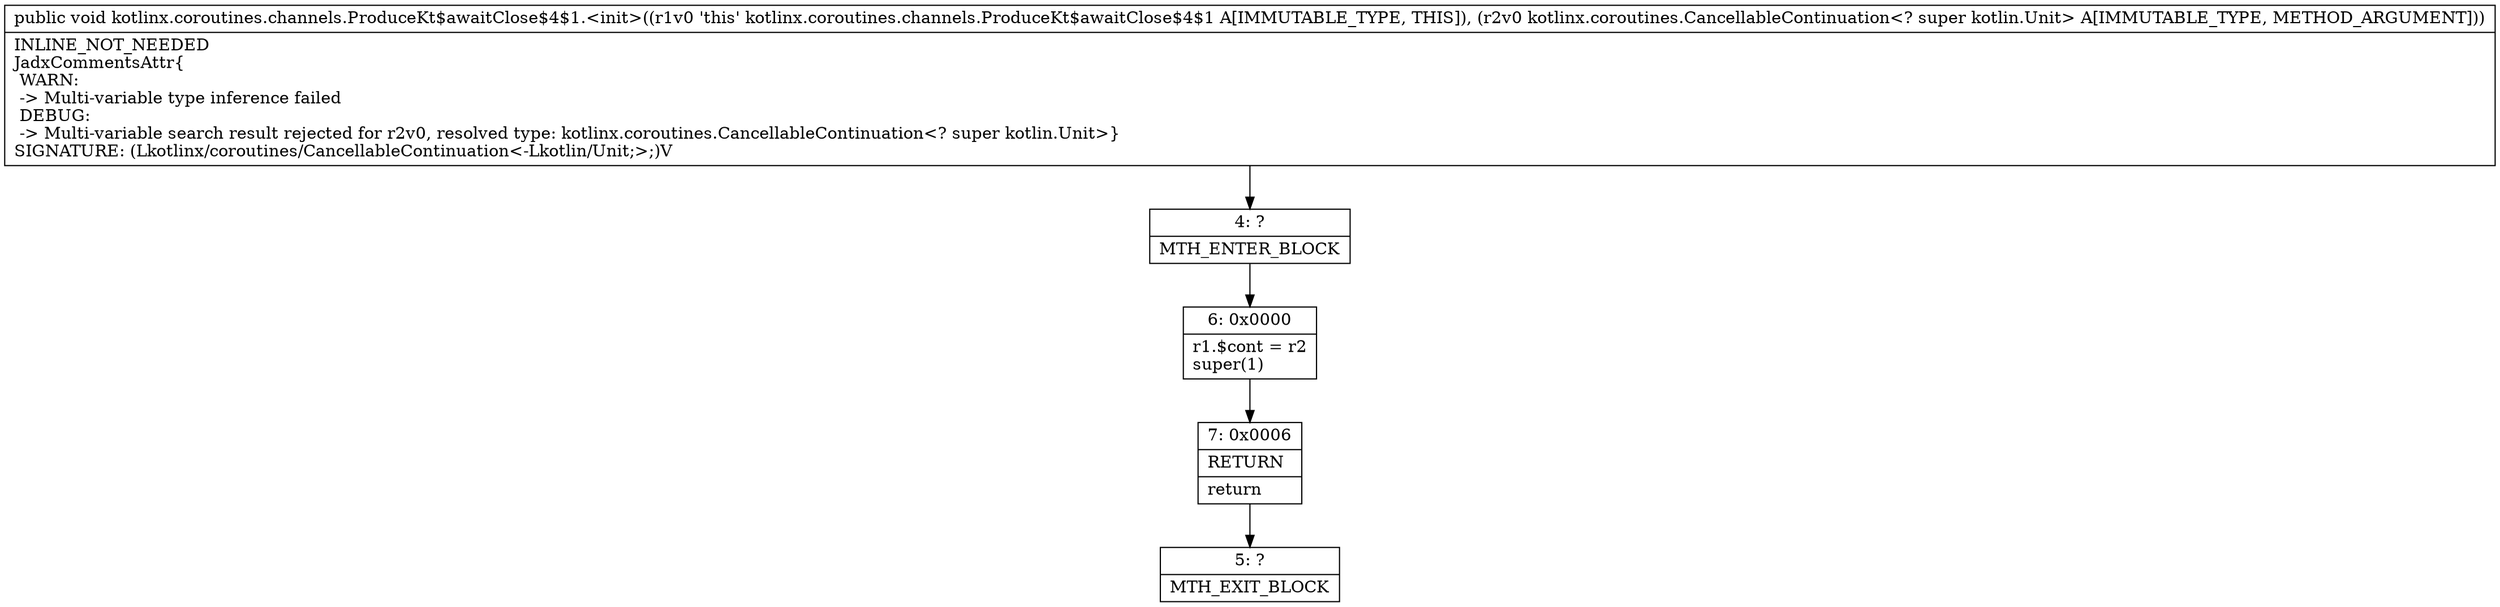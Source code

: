 digraph "CFG forkotlinx.coroutines.channels.ProduceKt$awaitClose$4$1.\<init\>(Lkotlinx\/coroutines\/CancellableContinuation;)V" {
Node_4 [shape=record,label="{4\:\ ?|MTH_ENTER_BLOCK\l}"];
Node_6 [shape=record,label="{6\:\ 0x0000|r1.$cont = r2\lsuper(1)\l}"];
Node_7 [shape=record,label="{7\:\ 0x0006|RETURN\l|return\l}"];
Node_5 [shape=record,label="{5\:\ ?|MTH_EXIT_BLOCK\l}"];
MethodNode[shape=record,label="{public void kotlinx.coroutines.channels.ProduceKt$awaitClose$4$1.\<init\>((r1v0 'this' kotlinx.coroutines.channels.ProduceKt$awaitClose$4$1 A[IMMUTABLE_TYPE, THIS]), (r2v0 kotlinx.coroutines.CancellableContinuation\<? super kotlin.Unit\> A[IMMUTABLE_TYPE, METHOD_ARGUMENT]))  | INLINE_NOT_NEEDED\lJadxCommentsAttr\{\l WARN: \l \-\> Multi\-variable type inference failed\l DEBUG: \l \-\> Multi\-variable search result rejected for r2v0, resolved type: kotlinx.coroutines.CancellableContinuation\<? super kotlin.Unit\>\}\lSIGNATURE: (Lkotlinx\/coroutines\/CancellableContinuation\<\-Lkotlin\/Unit;\>;)V\l}"];
MethodNode -> Node_4;Node_4 -> Node_6;
Node_6 -> Node_7;
Node_7 -> Node_5;
}

